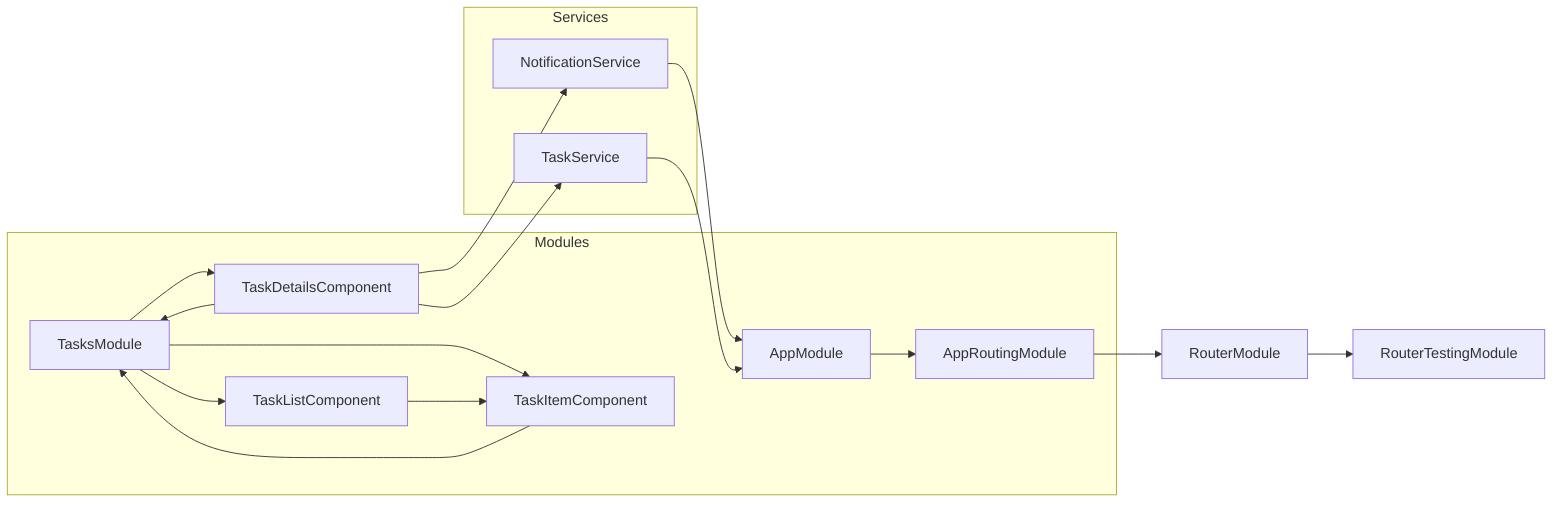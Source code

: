 graph LR
    subgraph "Modules"
        AppModule --> AppRoutingModule
        TasksModule --> TaskListComponent
        TasksModule --> TaskItemComponent
        TasksModule --> TaskDetailsComponent
    end
    
    AppRoutingModule --> RouterModule
    RouterModule --> RouterTestingModule
    
    TaskListComponent --> TaskItemComponent
    TaskDetailsComponent --> TaskService
    TaskDetailsComponent --> NotificationService
    
    TaskItemComponent --> TasksModule
    TaskDetailsComponent --> TasksModule
    
    subgraph "Services"
        NotificationService --> AppModule
        TaskService --> AppModule
    end